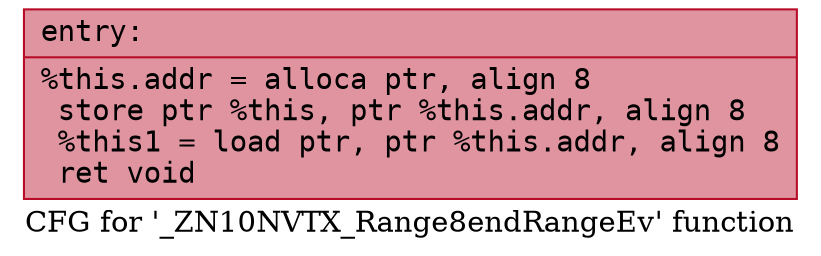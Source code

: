 digraph "CFG for '_ZN10NVTX_Range8endRangeEv' function" {
	label="CFG for '_ZN10NVTX_Range8endRangeEv' function";

	Node0x5617e7d42df0 [shape=record,color="#b70d28ff", style=filled, fillcolor="#b70d2870" fontname="Courier",label="{entry:\l|  %this.addr = alloca ptr, align 8\l  store ptr %this, ptr %this.addr, align 8\l  %this1 = load ptr, ptr %this.addr, align 8\l  ret void\l}"];
}
